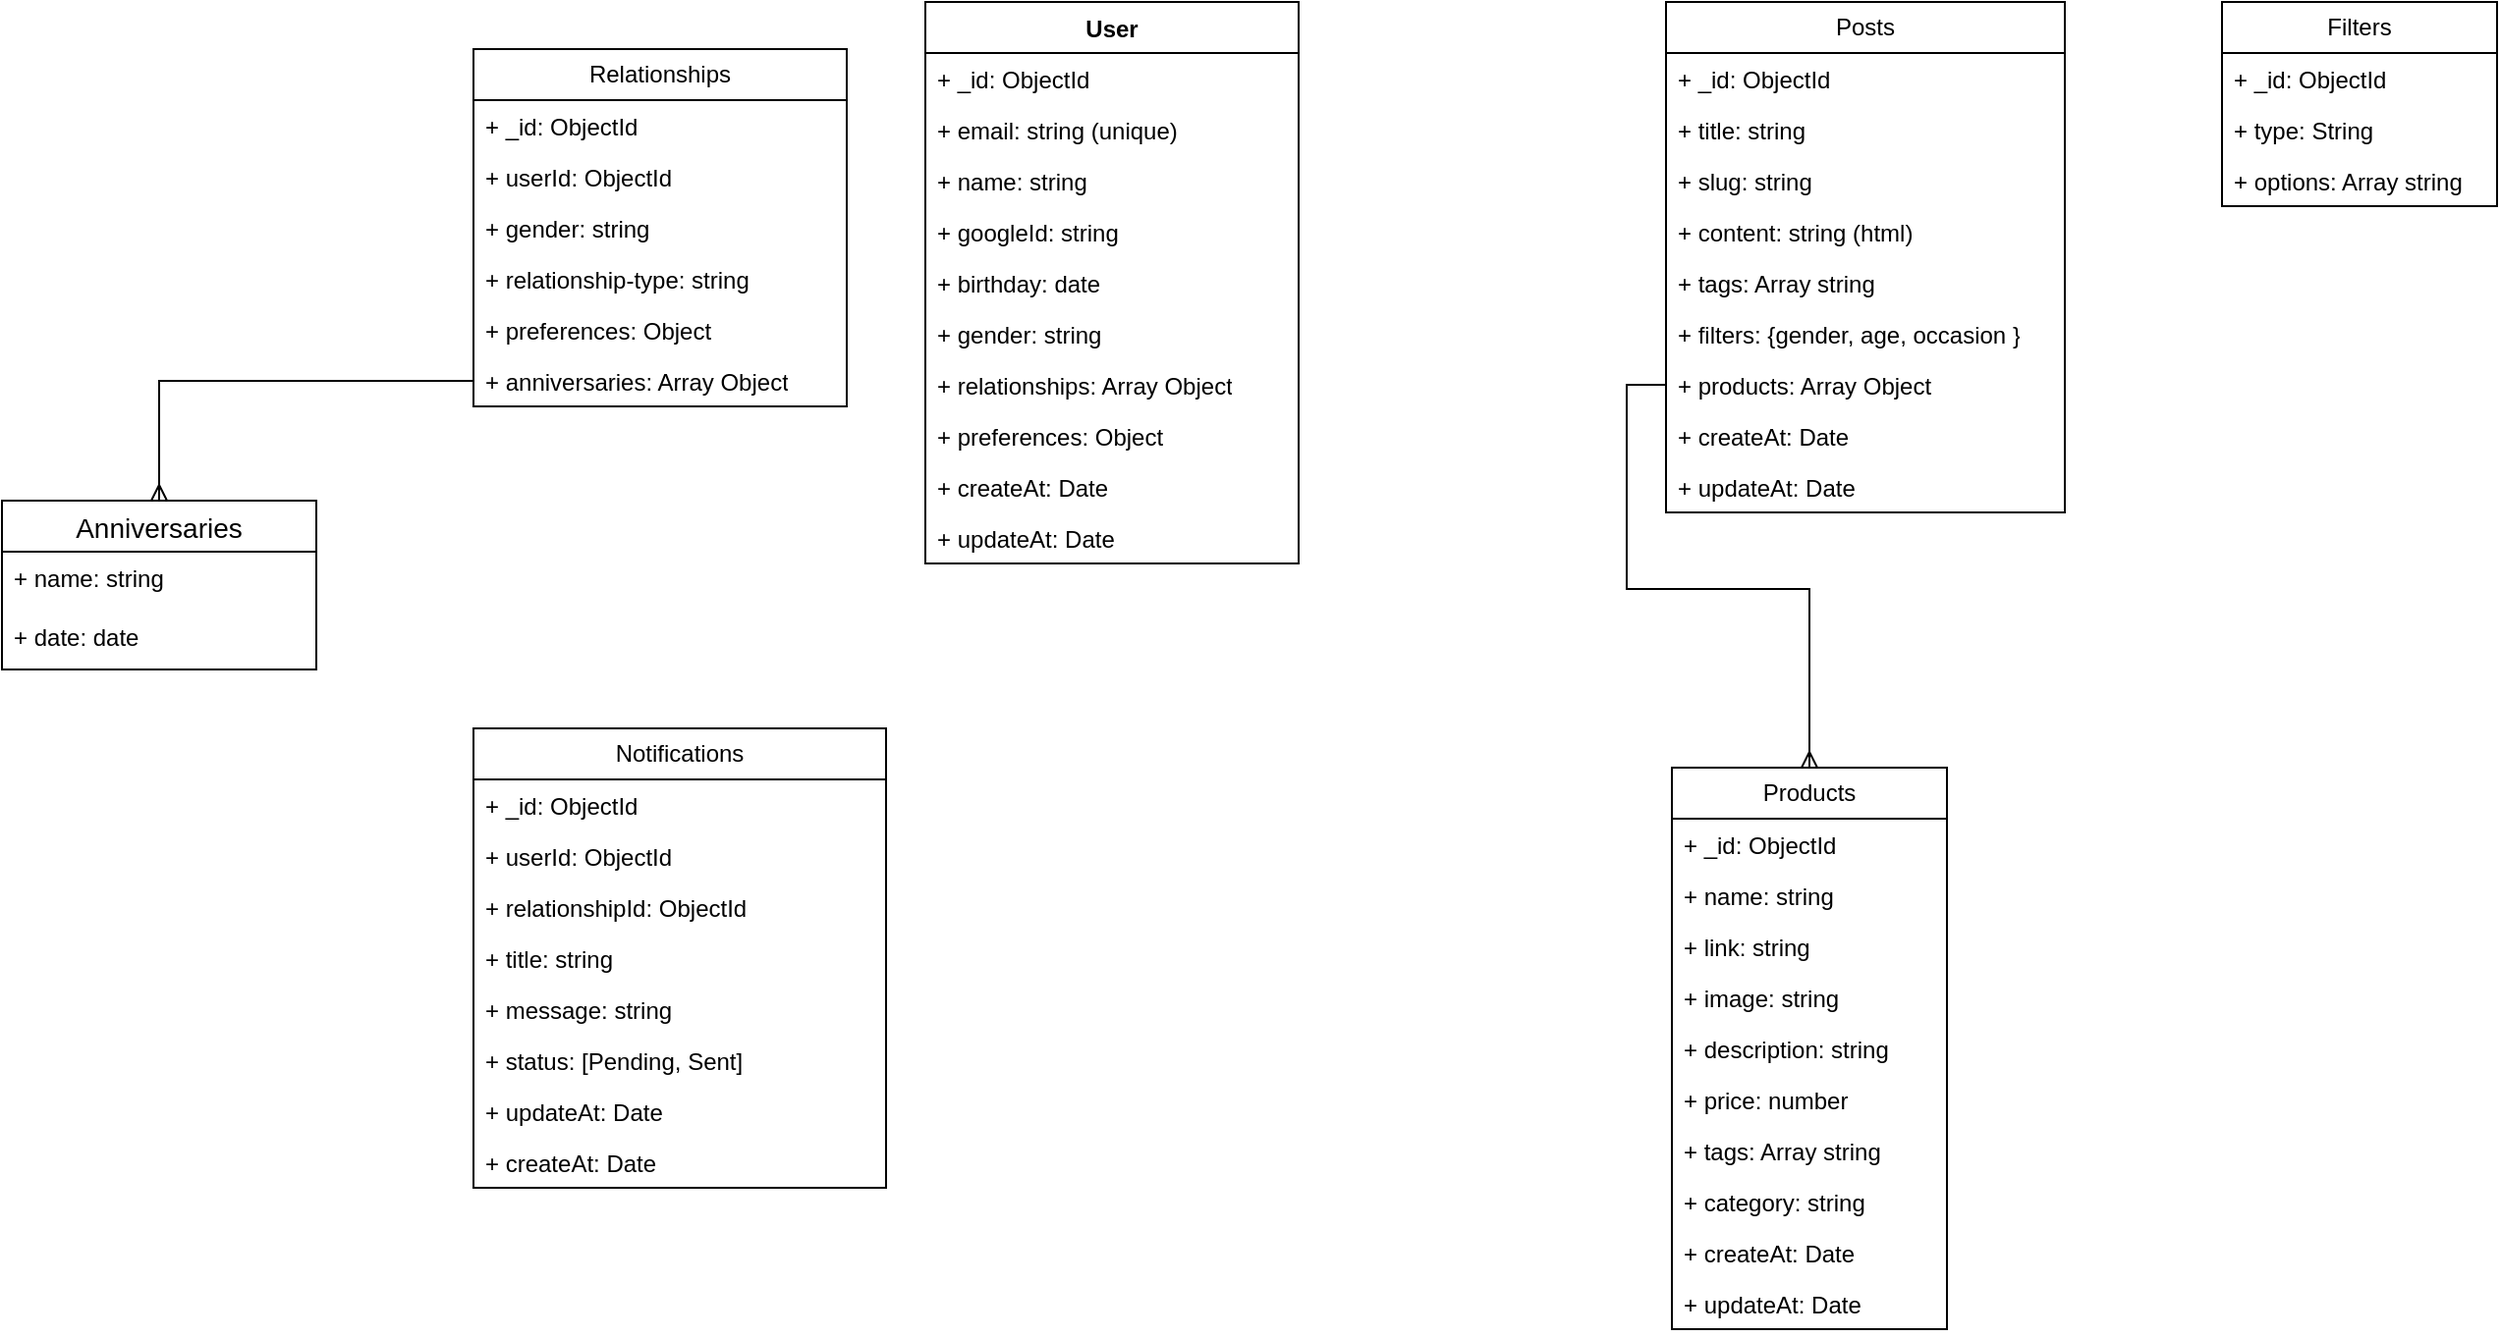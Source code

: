 <mxfile version="26.0.4">
  <diagram name="Trang-1" id="--xrfrz-BZa6Kmq3hvPH">
    <mxGraphModel dx="2837" dy="610" grid="1" gridSize="10" guides="1" tooltips="1" connect="1" arrows="1" fold="1" page="1" pageScale="1" pageWidth="1654" pageHeight="2336" math="0" shadow="0">
      <root>
        <mxCell id="0" />
        <mxCell id="1" parent="0" />
        <mxCell id="nXrRDYK2SzlN4TtGPAdK-11" value="User" style="swimlane;fontStyle=1;align=center;verticalAlign=top;childLayout=stackLayout;horizontal=1;startSize=26;horizontalStack=0;resizeParent=1;resizeParentMax=0;resizeLast=0;collapsible=1;marginBottom=0;whiteSpace=wrap;html=1;" vertex="1" parent="1">
          <mxGeometry x="380" y="90" width="190" height="286" as="geometry" />
        </mxCell>
        <mxCell id="nXrRDYK2SzlN4TtGPAdK-12" value="+ _id: ObjectId" style="text;strokeColor=none;fillColor=none;align=left;verticalAlign=top;spacingLeft=4;spacingRight=4;overflow=hidden;rotatable=0;points=[[0,0.5],[1,0.5]];portConstraint=eastwest;whiteSpace=wrap;html=1;" vertex="1" parent="nXrRDYK2SzlN4TtGPAdK-11">
          <mxGeometry y="26" width="190" height="26" as="geometry" />
        </mxCell>
        <mxCell id="nXrRDYK2SzlN4TtGPAdK-17" value="+ email: string (unique)" style="text;strokeColor=none;fillColor=none;align=left;verticalAlign=top;spacingLeft=4;spacingRight=4;overflow=hidden;rotatable=0;points=[[0,0.5],[1,0.5]];portConstraint=eastwest;whiteSpace=wrap;html=1;" vertex="1" parent="nXrRDYK2SzlN4TtGPAdK-11">
          <mxGeometry y="52" width="190" height="26" as="geometry" />
        </mxCell>
        <mxCell id="nXrRDYK2SzlN4TtGPAdK-18" value="+ name: string&amp;nbsp;" style="text;strokeColor=none;fillColor=none;align=left;verticalAlign=top;spacingLeft=4;spacingRight=4;overflow=hidden;rotatable=0;points=[[0,0.5],[1,0.5]];portConstraint=eastwest;whiteSpace=wrap;html=1;" vertex="1" parent="nXrRDYK2SzlN4TtGPAdK-11">
          <mxGeometry y="78" width="190" height="26" as="geometry" />
        </mxCell>
        <mxCell id="nXrRDYK2SzlN4TtGPAdK-25" value="+ googleId: string" style="text;strokeColor=none;fillColor=none;align=left;verticalAlign=top;spacingLeft=4;spacingRight=4;overflow=hidden;rotatable=0;points=[[0,0.5],[1,0.5]];portConstraint=eastwest;whiteSpace=wrap;html=1;" vertex="1" parent="nXrRDYK2SzlN4TtGPAdK-11">
          <mxGeometry y="104" width="190" height="26" as="geometry" />
        </mxCell>
        <mxCell id="nXrRDYK2SzlN4TtGPAdK-19" value="+ birthday: date" style="text;strokeColor=none;fillColor=none;align=left;verticalAlign=top;spacingLeft=4;spacingRight=4;overflow=hidden;rotatable=0;points=[[0,0.5],[1,0.5]];portConstraint=eastwest;whiteSpace=wrap;html=1;" vertex="1" parent="nXrRDYK2SzlN4TtGPAdK-11">
          <mxGeometry y="130" width="190" height="26" as="geometry" />
        </mxCell>
        <mxCell id="nXrRDYK2SzlN4TtGPAdK-20" value="+ gender: string" style="text;strokeColor=none;fillColor=none;align=left;verticalAlign=top;spacingLeft=4;spacingRight=4;overflow=hidden;rotatable=0;points=[[0,0.5],[1,0.5]];portConstraint=eastwest;whiteSpace=wrap;html=1;" vertex="1" parent="nXrRDYK2SzlN4TtGPAdK-11">
          <mxGeometry y="156" width="190" height="26" as="geometry" />
        </mxCell>
        <mxCell id="nXrRDYK2SzlN4TtGPAdK-21" value="+ relationships: Array Object" style="text;strokeColor=none;fillColor=none;align=left;verticalAlign=top;spacingLeft=4;spacingRight=4;overflow=hidden;rotatable=0;points=[[0,0.5],[1,0.5]];portConstraint=eastwest;whiteSpace=wrap;html=1;" vertex="1" parent="nXrRDYK2SzlN4TtGPAdK-11">
          <mxGeometry y="182" width="190" height="26" as="geometry" />
        </mxCell>
        <mxCell id="nXrRDYK2SzlN4TtGPAdK-22" value="+ preferences: Object" style="text;strokeColor=none;fillColor=none;align=left;verticalAlign=top;spacingLeft=4;spacingRight=4;overflow=hidden;rotatable=0;points=[[0,0.5],[1,0.5]];portConstraint=eastwest;whiteSpace=wrap;html=1;" vertex="1" parent="nXrRDYK2SzlN4TtGPAdK-11">
          <mxGeometry y="208" width="190" height="26" as="geometry" />
        </mxCell>
        <mxCell id="nXrRDYK2SzlN4TtGPAdK-35" value="+ createAt: Date" style="text;strokeColor=none;fillColor=none;align=left;verticalAlign=top;spacingLeft=4;spacingRight=4;overflow=hidden;rotatable=0;points=[[0,0.5],[1,0.5]];portConstraint=eastwest;whiteSpace=wrap;html=1;" vertex="1" parent="nXrRDYK2SzlN4TtGPAdK-11">
          <mxGeometry y="234" width="190" height="26" as="geometry" />
        </mxCell>
        <mxCell id="nXrRDYK2SzlN4TtGPAdK-36" value="+ updateAt: Date" style="text;strokeColor=none;fillColor=none;align=left;verticalAlign=top;spacingLeft=4;spacingRight=4;overflow=hidden;rotatable=0;points=[[0,0.5],[1,0.5]];portConstraint=eastwest;whiteSpace=wrap;html=1;" vertex="1" parent="nXrRDYK2SzlN4TtGPAdK-11">
          <mxGeometry y="260" width="190" height="26" as="geometry" />
        </mxCell>
        <mxCell id="nXrRDYK2SzlN4TtGPAdK-30" value="Posts" style="swimlane;fontStyle=0;childLayout=stackLayout;horizontal=1;startSize=26;fillColor=none;horizontalStack=0;resizeParent=1;resizeParentMax=0;resizeLast=0;collapsible=1;marginBottom=0;whiteSpace=wrap;html=1;" vertex="1" parent="1">
          <mxGeometry x="757" y="90" width="203" height="260" as="geometry" />
        </mxCell>
        <mxCell id="nXrRDYK2SzlN4TtGPAdK-31" value="+ _id: ObjectId" style="text;strokeColor=none;fillColor=none;align=left;verticalAlign=top;spacingLeft=4;spacingRight=4;overflow=hidden;rotatable=0;points=[[0,0.5],[1,0.5]];portConstraint=eastwest;whiteSpace=wrap;html=1;" vertex="1" parent="nXrRDYK2SzlN4TtGPAdK-30">
          <mxGeometry y="26" width="203" height="26" as="geometry" />
        </mxCell>
        <mxCell id="nXrRDYK2SzlN4TtGPAdK-32" value="+ title: string" style="text;strokeColor=none;fillColor=none;align=left;verticalAlign=top;spacingLeft=4;spacingRight=4;overflow=hidden;rotatable=0;points=[[0,0.5],[1,0.5]];portConstraint=eastwest;whiteSpace=wrap;html=1;" vertex="1" parent="nXrRDYK2SzlN4TtGPAdK-30">
          <mxGeometry y="52" width="203" height="26" as="geometry" />
        </mxCell>
        <mxCell id="nXrRDYK2SzlN4TtGPAdK-55" value="+ slug: string" style="text;strokeColor=none;fillColor=none;align=left;verticalAlign=top;spacingLeft=4;spacingRight=4;overflow=hidden;rotatable=0;points=[[0,0.5],[1,0.5]];portConstraint=eastwest;whiteSpace=wrap;html=1;" vertex="1" parent="nXrRDYK2SzlN4TtGPAdK-30">
          <mxGeometry y="78" width="203" height="26" as="geometry" />
        </mxCell>
        <mxCell id="nXrRDYK2SzlN4TtGPAdK-33" value="+ content: string (html)" style="text;strokeColor=none;fillColor=none;align=left;verticalAlign=top;spacingLeft=4;spacingRight=4;overflow=hidden;rotatable=0;points=[[0,0.5],[1,0.5]];portConstraint=eastwest;whiteSpace=wrap;html=1;" vertex="1" parent="nXrRDYK2SzlN4TtGPAdK-30">
          <mxGeometry y="104" width="203" height="26" as="geometry" />
        </mxCell>
        <mxCell id="nXrRDYK2SzlN4TtGPAdK-60" value="+ tags: Array string" style="text;strokeColor=none;fillColor=none;align=left;verticalAlign=top;spacingLeft=4;spacingRight=4;overflow=hidden;rotatable=0;points=[[0,0.5],[1,0.5]];portConstraint=eastwest;whiteSpace=wrap;html=1;" vertex="1" parent="nXrRDYK2SzlN4TtGPAdK-30">
          <mxGeometry y="130" width="203" height="26" as="geometry" />
        </mxCell>
        <mxCell id="nXrRDYK2SzlN4TtGPAdK-59" value="+ filters: {gender, age, occasion }" style="text;strokeColor=none;fillColor=none;align=left;verticalAlign=top;spacingLeft=4;spacingRight=4;overflow=hidden;rotatable=0;points=[[0,0.5],[1,0.5]];portConstraint=eastwest;whiteSpace=wrap;html=1;" vertex="1" parent="nXrRDYK2SzlN4TtGPAdK-30">
          <mxGeometry y="156" width="203" height="26" as="geometry" />
        </mxCell>
        <mxCell id="nXrRDYK2SzlN4TtGPAdK-34" value="+ products: Array Object" style="text;strokeColor=none;fillColor=none;align=left;verticalAlign=top;spacingLeft=4;spacingRight=4;overflow=hidden;rotatable=0;points=[[0,0.5],[1,0.5]];portConstraint=eastwest;whiteSpace=wrap;html=1;" vertex="1" parent="nXrRDYK2SzlN4TtGPAdK-30">
          <mxGeometry y="182" width="203" height="26" as="geometry" />
        </mxCell>
        <mxCell id="nXrRDYK2SzlN4TtGPAdK-23" value="+ createAt: Date" style="text;strokeColor=none;fillColor=none;align=left;verticalAlign=top;spacingLeft=4;spacingRight=4;overflow=hidden;rotatable=0;points=[[0,0.5],[1,0.5]];portConstraint=eastwest;whiteSpace=wrap;html=1;" vertex="1" parent="nXrRDYK2SzlN4TtGPAdK-30">
          <mxGeometry y="208" width="203" height="26" as="geometry" />
        </mxCell>
        <mxCell id="nXrRDYK2SzlN4TtGPAdK-24" value="+ updateAt: Date" style="text;strokeColor=none;fillColor=none;align=left;verticalAlign=top;spacingLeft=4;spacingRight=4;overflow=hidden;rotatable=0;points=[[0,0.5],[1,0.5]];portConstraint=eastwest;whiteSpace=wrap;html=1;" vertex="1" parent="nXrRDYK2SzlN4TtGPAdK-30">
          <mxGeometry y="234" width="203" height="26" as="geometry" />
        </mxCell>
        <mxCell id="nXrRDYK2SzlN4TtGPAdK-61" style="edgeStyle=orthogonalEdgeStyle;rounded=0;orthogonalLoop=1;jettySize=auto;html=1;startArrow=ERmany;startFill=0;endArrow=none;endFill=0;" edge="1" parent="1" source="nXrRDYK2SzlN4TtGPAdK-37" target="nXrRDYK2SzlN4TtGPAdK-34">
          <mxGeometry relative="1" as="geometry" />
        </mxCell>
        <mxCell id="nXrRDYK2SzlN4TtGPAdK-37" value="Products" style="swimlane;fontStyle=0;childLayout=stackLayout;horizontal=1;startSize=26;fillColor=none;horizontalStack=0;resizeParent=1;resizeParentMax=0;resizeLast=0;collapsible=1;marginBottom=0;whiteSpace=wrap;html=1;" vertex="1" parent="1">
          <mxGeometry x="760" y="480" width="140" height="286" as="geometry" />
        </mxCell>
        <mxCell id="nXrRDYK2SzlN4TtGPAdK-38" value="+ _id: ObjectId" style="text;strokeColor=none;fillColor=none;align=left;verticalAlign=top;spacingLeft=4;spacingRight=4;overflow=hidden;rotatable=0;points=[[0,0.5],[1,0.5]];portConstraint=eastwest;whiteSpace=wrap;html=1;" vertex="1" parent="nXrRDYK2SzlN4TtGPAdK-37">
          <mxGeometry y="26" width="140" height="26" as="geometry" />
        </mxCell>
        <mxCell id="nXrRDYK2SzlN4TtGPAdK-40" value="+ name: string" style="text;strokeColor=none;fillColor=none;align=left;verticalAlign=top;spacingLeft=4;spacingRight=4;overflow=hidden;rotatable=0;points=[[0,0.5],[1,0.5]];portConstraint=eastwest;whiteSpace=wrap;html=1;" vertex="1" parent="nXrRDYK2SzlN4TtGPAdK-37">
          <mxGeometry y="52" width="140" height="26" as="geometry" />
        </mxCell>
        <mxCell id="nXrRDYK2SzlN4TtGPAdK-46" value="+ link: string" style="text;strokeColor=none;fillColor=none;align=left;verticalAlign=top;spacingLeft=4;spacingRight=4;overflow=hidden;rotatable=0;points=[[0,0.5],[1,0.5]];portConstraint=eastwest;whiteSpace=wrap;html=1;" vertex="1" parent="nXrRDYK2SzlN4TtGPAdK-37">
          <mxGeometry y="78" width="140" height="26" as="geometry" />
        </mxCell>
        <mxCell id="nXrRDYK2SzlN4TtGPAdK-47" value="+ image: string" style="text;strokeColor=none;fillColor=none;align=left;verticalAlign=top;spacingLeft=4;spacingRight=4;overflow=hidden;rotatable=0;points=[[0,0.5],[1,0.5]];portConstraint=eastwest;whiteSpace=wrap;html=1;" vertex="1" parent="nXrRDYK2SzlN4TtGPAdK-37">
          <mxGeometry y="104" width="140" height="26" as="geometry" />
        </mxCell>
        <mxCell id="nXrRDYK2SzlN4TtGPAdK-48" value="+ description: string" style="text;strokeColor=none;fillColor=none;align=left;verticalAlign=top;spacingLeft=4;spacingRight=4;overflow=hidden;rotatable=0;points=[[0,0.5],[1,0.5]];portConstraint=eastwest;whiteSpace=wrap;html=1;" vertex="1" parent="nXrRDYK2SzlN4TtGPAdK-37">
          <mxGeometry y="130" width="140" height="26" as="geometry" />
        </mxCell>
        <mxCell id="nXrRDYK2SzlN4TtGPAdK-58" value="+ price: number" style="text;strokeColor=none;fillColor=none;align=left;verticalAlign=top;spacingLeft=4;spacingRight=4;overflow=hidden;rotatable=0;points=[[0,0.5],[1,0.5]];portConstraint=eastwest;whiteSpace=wrap;html=1;" vertex="1" parent="nXrRDYK2SzlN4TtGPAdK-37">
          <mxGeometry y="156" width="140" height="26" as="geometry" />
        </mxCell>
        <mxCell id="nXrRDYK2SzlN4TtGPAdK-56" value="+ tags: Array string" style="text;strokeColor=none;fillColor=none;align=left;verticalAlign=top;spacingLeft=4;spacingRight=4;overflow=hidden;rotatable=0;points=[[0,0.5],[1,0.5]];portConstraint=eastwest;whiteSpace=wrap;html=1;" vertex="1" parent="nXrRDYK2SzlN4TtGPAdK-37">
          <mxGeometry y="182" width="140" height="26" as="geometry" />
        </mxCell>
        <mxCell id="nXrRDYK2SzlN4TtGPAdK-57" value="+ category: string" style="text;strokeColor=none;fillColor=none;align=left;verticalAlign=top;spacingLeft=4;spacingRight=4;overflow=hidden;rotatable=0;points=[[0,0.5],[1,0.5]];portConstraint=eastwest;whiteSpace=wrap;html=1;" vertex="1" parent="nXrRDYK2SzlN4TtGPAdK-37">
          <mxGeometry y="208" width="140" height="26" as="geometry" />
        </mxCell>
        <mxCell id="nXrRDYK2SzlN4TtGPAdK-52" value="+ createAt: Date" style="text;strokeColor=none;fillColor=none;align=left;verticalAlign=top;spacingLeft=4;spacingRight=4;overflow=hidden;rotatable=0;points=[[0,0.5],[1,0.5]];portConstraint=eastwest;whiteSpace=wrap;html=1;" vertex="1" parent="nXrRDYK2SzlN4TtGPAdK-37">
          <mxGeometry y="234" width="140" height="26" as="geometry" />
        </mxCell>
        <mxCell id="nXrRDYK2SzlN4TtGPAdK-53" value="+ updateAt: Date" style="text;strokeColor=none;fillColor=none;align=left;verticalAlign=top;spacingLeft=4;spacingRight=4;overflow=hidden;rotatable=0;points=[[0,0.5],[1,0.5]];portConstraint=eastwest;whiteSpace=wrap;html=1;" vertex="1" parent="nXrRDYK2SzlN4TtGPAdK-37">
          <mxGeometry y="260" width="140" height="26" as="geometry" />
        </mxCell>
        <mxCell id="nXrRDYK2SzlN4TtGPAdK-41" value="Filters" style="swimlane;fontStyle=0;childLayout=stackLayout;horizontal=1;startSize=26;fillColor=none;horizontalStack=0;resizeParent=1;resizeParentMax=0;resizeLast=0;collapsible=1;marginBottom=0;whiteSpace=wrap;html=1;" vertex="1" parent="1">
          <mxGeometry x="1040" y="90" width="140" height="104" as="geometry" />
        </mxCell>
        <mxCell id="nXrRDYK2SzlN4TtGPAdK-42" value="+ _id: ObjectId" style="text;strokeColor=none;fillColor=none;align=left;verticalAlign=top;spacingLeft=4;spacingRight=4;overflow=hidden;rotatable=0;points=[[0,0.5],[1,0.5]];portConstraint=eastwest;whiteSpace=wrap;html=1;" vertex="1" parent="nXrRDYK2SzlN4TtGPAdK-41">
          <mxGeometry y="26" width="140" height="26" as="geometry" />
        </mxCell>
        <mxCell id="nXrRDYK2SzlN4TtGPAdK-43" value="+ type: String" style="text;strokeColor=none;fillColor=none;align=left;verticalAlign=top;spacingLeft=4;spacingRight=4;overflow=hidden;rotatable=0;points=[[0,0.5],[1,0.5]];portConstraint=eastwest;whiteSpace=wrap;html=1;" vertex="1" parent="nXrRDYK2SzlN4TtGPAdK-41">
          <mxGeometry y="52" width="140" height="26" as="geometry" />
        </mxCell>
        <mxCell id="nXrRDYK2SzlN4TtGPAdK-44" value="+ options: Array string" style="text;strokeColor=none;fillColor=none;align=left;verticalAlign=top;spacingLeft=4;spacingRight=4;overflow=hidden;rotatable=0;points=[[0,0.5],[1,0.5]];portConstraint=eastwest;whiteSpace=wrap;html=1;" vertex="1" parent="nXrRDYK2SzlN4TtGPAdK-41">
          <mxGeometry y="78" width="140" height="26" as="geometry" />
        </mxCell>
        <mxCell id="nXrRDYK2SzlN4TtGPAdK-62" value="Relationships" style="swimlane;fontStyle=0;childLayout=stackLayout;horizontal=1;startSize=26;fillColor=none;horizontalStack=0;resizeParent=1;resizeParentMax=0;resizeLast=0;collapsible=1;marginBottom=0;whiteSpace=wrap;html=1;" vertex="1" parent="1">
          <mxGeometry x="150" y="114" width="190" height="182" as="geometry" />
        </mxCell>
        <mxCell id="nXrRDYK2SzlN4TtGPAdK-63" value="+ _id: ObjectId" style="text;strokeColor=none;fillColor=none;align=left;verticalAlign=top;spacingLeft=4;spacingRight=4;overflow=hidden;rotatable=0;points=[[0,0.5],[1,0.5]];portConstraint=eastwest;whiteSpace=wrap;html=1;" vertex="1" parent="nXrRDYK2SzlN4TtGPAdK-62">
          <mxGeometry y="26" width="190" height="26" as="geometry" />
        </mxCell>
        <mxCell id="nXrRDYK2SzlN4TtGPAdK-81" value="+ userId: ObjectId" style="text;strokeColor=none;fillColor=none;align=left;verticalAlign=top;spacingLeft=4;spacingRight=4;overflow=hidden;rotatable=0;points=[[0,0.5],[1,0.5]];portConstraint=eastwest;whiteSpace=wrap;html=1;" vertex="1" parent="nXrRDYK2SzlN4TtGPAdK-62">
          <mxGeometry y="52" width="190" height="26" as="geometry" />
        </mxCell>
        <mxCell id="nXrRDYK2SzlN4TtGPAdK-82" value="+ gender: string" style="text;strokeColor=none;fillColor=none;align=left;verticalAlign=top;spacingLeft=4;spacingRight=4;overflow=hidden;rotatable=0;points=[[0,0.5],[1,0.5]];portConstraint=eastwest;whiteSpace=wrap;html=1;" vertex="1" parent="nXrRDYK2SzlN4TtGPAdK-62">
          <mxGeometry y="78" width="190" height="26" as="geometry" />
        </mxCell>
        <mxCell id="nXrRDYK2SzlN4TtGPAdK-65" value="+ relationship-type: string&amp;nbsp;" style="text;strokeColor=none;fillColor=none;align=left;verticalAlign=top;spacingLeft=4;spacingRight=4;overflow=hidden;rotatable=0;points=[[0,0.5],[1,0.5]];portConstraint=eastwest;whiteSpace=wrap;html=1;" vertex="1" parent="nXrRDYK2SzlN4TtGPAdK-62">
          <mxGeometry y="104" width="190" height="26" as="geometry" />
        </mxCell>
        <mxCell id="nXrRDYK2SzlN4TtGPAdK-64" value="+ preferences: Object" style="text;strokeColor=none;fillColor=none;align=left;verticalAlign=top;spacingLeft=4;spacingRight=4;overflow=hidden;rotatable=0;points=[[0,0.5],[1,0.5]];portConstraint=eastwest;whiteSpace=wrap;html=1;" vertex="1" parent="nXrRDYK2SzlN4TtGPAdK-62">
          <mxGeometry y="130" width="190" height="26" as="geometry" />
        </mxCell>
        <mxCell id="nXrRDYK2SzlN4TtGPAdK-69" value="+ anniversaries: Array Object" style="text;strokeColor=none;fillColor=none;align=left;verticalAlign=top;spacingLeft=4;spacingRight=4;overflow=hidden;rotatable=0;points=[[0,0.5],[1,0.5]];portConstraint=eastwest;whiteSpace=wrap;html=1;" vertex="1" parent="nXrRDYK2SzlN4TtGPAdK-62">
          <mxGeometry y="156" width="190" height="26" as="geometry" />
        </mxCell>
        <mxCell id="nXrRDYK2SzlN4TtGPAdK-74" value="" style="edgeStyle=orthogonalEdgeStyle;rounded=0;orthogonalLoop=1;jettySize=auto;html=1;endArrow=none;endFill=0;startArrow=ERmany;startFill=0;" edge="1" parent="1" source="nXrRDYK2SzlN4TtGPAdK-70" target="nXrRDYK2SzlN4TtGPAdK-69">
          <mxGeometry relative="1" as="geometry" />
        </mxCell>
        <mxCell id="nXrRDYK2SzlN4TtGPAdK-70" value="Anniversaries" style="swimlane;fontStyle=0;childLayout=stackLayout;horizontal=1;startSize=26;horizontalStack=0;resizeParent=1;resizeParentMax=0;resizeLast=0;collapsible=1;marginBottom=0;align=center;fontSize=14;" vertex="1" parent="1">
          <mxGeometry x="-90" y="344" width="160" height="86" as="geometry" />
        </mxCell>
        <mxCell id="nXrRDYK2SzlN4TtGPAdK-71" value="+ name: string" style="text;strokeColor=none;fillColor=none;spacingLeft=4;spacingRight=4;overflow=hidden;rotatable=0;points=[[0,0.5],[1,0.5]];portConstraint=eastwest;fontSize=12;whiteSpace=wrap;html=1;" vertex="1" parent="nXrRDYK2SzlN4TtGPAdK-70">
          <mxGeometry y="26" width="160" height="30" as="geometry" />
        </mxCell>
        <mxCell id="nXrRDYK2SzlN4TtGPAdK-72" value="+ date: date" style="text;strokeColor=none;fillColor=none;spacingLeft=4;spacingRight=4;overflow=hidden;rotatable=0;points=[[0,0.5],[1,0.5]];portConstraint=eastwest;fontSize=12;whiteSpace=wrap;html=1;" vertex="1" parent="nXrRDYK2SzlN4TtGPAdK-70">
          <mxGeometry y="56" width="160" height="30" as="geometry" />
        </mxCell>
        <mxCell id="nXrRDYK2SzlN4TtGPAdK-75" value="Notifications" style="swimlane;fontStyle=0;childLayout=stackLayout;horizontal=1;startSize=26;fillColor=none;horizontalStack=0;resizeParent=1;resizeParentMax=0;resizeLast=0;collapsible=1;marginBottom=0;whiteSpace=wrap;html=1;" vertex="1" parent="1">
          <mxGeometry x="150" y="460" width="210" height="234" as="geometry" />
        </mxCell>
        <mxCell id="nXrRDYK2SzlN4TtGPAdK-76" value="+ _id: ObjectId" style="text;strokeColor=none;fillColor=none;align=left;verticalAlign=top;spacingLeft=4;spacingRight=4;overflow=hidden;rotatable=0;points=[[0,0.5],[1,0.5]];portConstraint=eastwest;whiteSpace=wrap;html=1;" vertex="1" parent="nXrRDYK2SzlN4TtGPAdK-75">
          <mxGeometry y="26" width="210" height="26" as="geometry" />
        </mxCell>
        <mxCell id="nXrRDYK2SzlN4TtGPAdK-77" value="+ userId: ObjectId" style="text;strokeColor=none;fillColor=none;align=left;verticalAlign=top;spacingLeft=4;spacingRight=4;overflow=hidden;rotatable=0;points=[[0,0.5],[1,0.5]];portConstraint=eastwest;whiteSpace=wrap;html=1;" vertex="1" parent="nXrRDYK2SzlN4TtGPAdK-75">
          <mxGeometry y="52" width="210" height="26" as="geometry" />
        </mxCell>
        <mxCell id="nXrRDYK2SzlN4TtGPAdK-78" value="+&amp;nbsp;relationshipId: ObjectId" style="text;strokeColor=none;fillColor=none;align=left;verticalAlign=top;spacingLeft=4;spacingRight=4;overflow=hidden;rotatable=0;points=[[0,0.5],[1,0.5]];portConstraint=eastwest;whiteSpace=wrap;html=1;" vertex="1" parent="nXrRDYK2SzlN4TtGPAdK-75">
          <mxGeometry y="78" width="210" height="26" as="geometry" />
        </mxCell>
        <mxCell id="nXrRDYK2SzlN4TtGPAdK-83" value="+ title: string" style="text;strokeColor=none;fillColor=none;align=left;verticalAlign=top;spacingLeft=4;spacingRight=4;overflow=hidden;rotatable=0;points=[[0,0.5],[1,0.5]];portConstraint=eastwest;whiteSpace=wrap;html=1;" vertex="1" parent="nXrRDYK2SzlN4TtGPAdK-75">
          <mxGeometry y="104" width="210" height="26" as="geometry" />
        </mxCell>
        <mxCell id="nXrRDYK2SzlN4TtGPAdK-84" value="+ message: string" style="text;strokeColor=none;fillColor=none;align=left;verticalAlign=top;spacingLeft=4;spacingRight=4;overflow=hidden;rotatable=0;points=[[0,0.5],[1,0.5]];portConstraint=eastwest;whiteSpace=wrap;html=1;" vertex="1" parent="nXrRDYK2SzlN4TtGPAdK-75">
          <mxGeometry y="130" width="210" height="26" as="geometry" />
        </mxCell>
        <mxCell id="nXrRDYK2SzlN4TtGPAdK-85" value="+ status: [Pending, Sent]" style="text;strokeColor=none;fillColor=none;align=left;verticalAlign=top;spacingLeft=4;spacingRight=4;overflow=hidden;rotatable=0;points=[[0,0.5],[1,0.5]];portConstraint=eastwest;whiteSpace=wrap;html=1;" vertex="1" parent="nXrRDYK2SzlN4TtGPAdK-75">
          <mxGeometry y="156" width="210" height="26" as="geometry" />
        </mxCell>
        <mxCell id="nXrRDYK2SzlN4TtGPAdK-87" value="+ updateAt: Date" style="text;strokeColor=none;fillColor=none;align=left;verticalAlign=top;spacingLeft=4;spacingRight=4;overflow=hidden;rotatable=0;points=[[0,0.5],[1,0.5]];portConstraint=eastwest;whiteSpace=wrap;html=1;" vertex="1" parent="nXrRDYK2SzlN4TtGPAdK-75">
          <mxGeometry y="182" width="210" height="26" as="geometry" />
        </mxCell>
        <mxCell id="nXrRDYK2SzlN4TtGPAdK-86" value="+ createAt: Date" style="text;strokeColor=none;fillColor=none;align=left;verticalAlign=top;spacingLeft=4;spacingRight=4;overflow=hidden;rotatable=0;points=[[0,0.5],[1,0.5]];portConstraint=eastwest;whiteSpace=wrap;html=1;" vertex="1" parent="nXrRDYK2SzlN4TtGPAdK-75">
          <mxGeometry y="208" width="210" height="26" as="geometry" />
        </mxCell>
      </root>
    </mxGraphModel>
  </diagram>
</mxfile>

